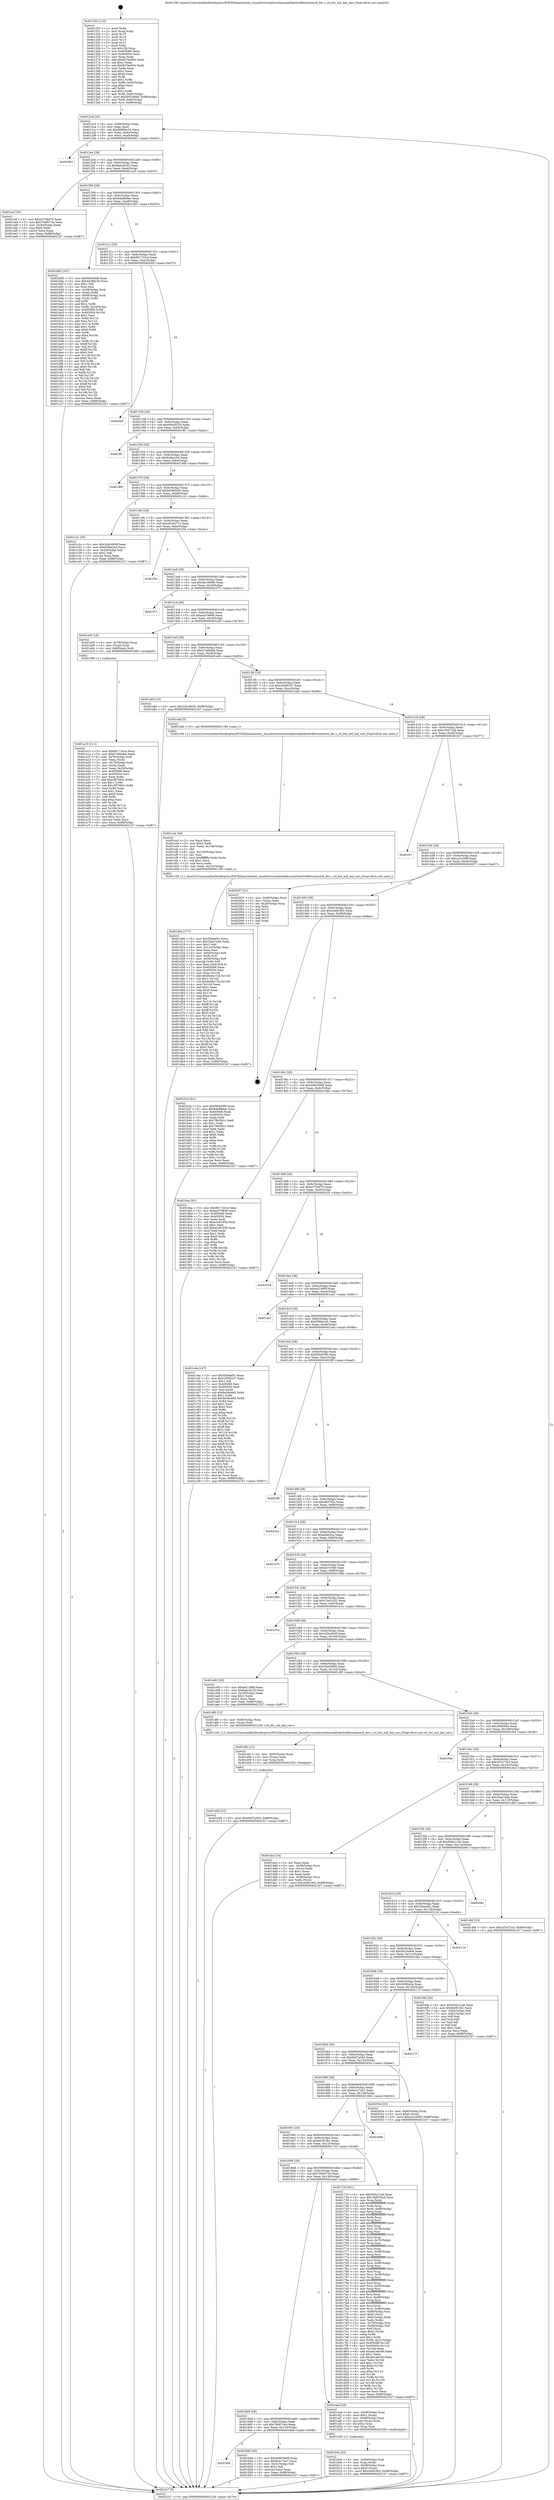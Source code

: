 digraph "0x401250" {
  label = "0x401250 (/mnt/c/Users/mathe/Desktop/tcc/POCII/binaries/extr_linuxdriversnetwirelessrealtekrtlwifibtcoexistrtl_btc.c_rtl_btc_init_hal_vars_Final-ollvm.out::main(0))"
  labelloc = "t"
  node[shape=record]

  Entry [label="",width=0.3,height=0.3,shape=circle,fillcolor=black,style=filled]
  "0x4012c4" [label="{
     0x4012c4 [32]\l
     | [instrs]\l
     &nbsp;&nbsp;0x4012c4 \<+6\>: mov -0x88(%rbp),%eax\l
     &nbsp;&nbsp;0x4012ca \<+2\>: mov %eax,%ecx\l
     &nbsp;&nbsp;0x4012cc \<+6\>: sub $0x86896e16,%ecx\l
     &nbsp;&nbsp;0x4012d2 \<+6\>: mov %eax,-0x9c(%rbp)\l
     &nbsp;&nbsp;0x4012d8 \<+6\>: mov %ecx,-0xa0(%rbp)\l
     &nbsp;&nbsp;0x4012de \<+6\>: je 00000000004020b1 \<main+0xe61\>\l
  }"]
  "0x4020b1" [label="{
     0x4020b1\l
  }", style=dashed]
  "0x4012e4" [label="{
     0x4012e4 [28]\l
     | [instrs]\l
     &nbsp;&nbsp;0x4012e4 \<+5\>: jmp 00000000004012e9 \<main+0x99\>\l
     &nbsp;&nbsp;0x4012e9 \<+6\>: mov -0x9c(%rbp),%eax\l
     &nbsp;&nbsp;0x4012ef \<+5\>: sub $0x8aec4c33,%eax\l
     &nbsp;&nbsp;0x4012f4 \<+6\>: mov %eax,-0xa4(%rbp)\l
     &nbsp;&nbsp;0x4012fa \<+6\>: je 0000000000401acf \<main+0x87f\>\l
  }"]
  Exit [label="",width=0.3,height=0.3,shape=circle,fillcolor=black,style=filled,peripheries=2]
  "0x401acf" [label="{
     0x401acf [30]\l
     | [instrs]\l
     &nbsp;&nbsp;0x401acf \<+5\>: mov $0xe375dd70,%eax\l
     &nbsp;&nbsp;0x401ad4 \<+5\>: mov $0x70e9573a,%ecx\l
     &nbsp;&nbsp;0x401ad9 \<+3\>: mov -0x30(%rbp),%edx\l
     &nbsp;&nbsp;0x401adc \<+3\>: cmp $0x0,%edx\l
     &nbsp;&nbsp;0x401adf \<+3\>: cmove %ecx,%eax\l
     &nbsp;&nbsp;0x401ae2 \<+6\>: mov %eax,-0x88(%rbp)\l
     &nbsp;&nbsp;0x401ae8 \<+5\>: jmp 00000000004021b7 \<main+0xf67\>\l
  }"]
  "0x401300" [label="{
     0x401300 [28]\l
     | [instrs]\l
     &nbsp;&nbsp;0x401300 \<+5\>: jmp 0000000000401305 \<main+0xb5\>\l
     &nbsp;&nbsp;0x401305 \<+6\>: mov -0x9c(%rbp),%eax\l
     &nbsp;&nbsp;0x40130b \<+5\>: sub $0x8da88dae,%eax\l
     &nbsp;&nbsp;0x401310 \<+6\>: mov %eax,-0xa8(%rbp)\l
     &nbsp;&nbsp;0x401316 \<+6\>: je 0000000000401b85 \<main+0x935\>\l
  }"]
  "0x401e0b" [label="{
     0x401e0b [15]\l
     | [instrs]\l
     &nbsp;&nbsp;0x401e0b \<+10\>: movl $0x69d7a383,-0x88(%rbp)\l
     &nbsp;&nbsp;0x401e15 \<+5\>: jmp 00000000004021b7 \<main+0xf67\>\l
  }"]
  "0x401b85" [label="{
     0x401b85 [167]\l
     | [instrs]\l
     &nbsp;&nbsp;0x401b85 \<+5\>: mov $0xf5b445f8,%eax\l
     &nbsp;&nbsp;0x401b8a \<+5\>: mov $0x9d388230,%ecx\l
     &nbsp;&nbsp;0x401b8f \<+2\>: mov $0x1,%dl\l
     &nbsp;&nbsp;0x401b91 \<+2\>: xor %esi,%esi\l
     &nbsp;&nbsp;0x401b93 \<+4\>: mov -0x58(%rbp),%rdi\l
     &nbsp;&nbsp;0x401b97 \<+3\>: mov (%rdi),%r8d\l
     &nbsp;&nbsp;0x401b9a \<+4\>: mov -0x68(%rbp),%rdi\l
     &nbsp;&nbsp;0x401b9e \<+3\>: cmp (%rdi),%r8d\l
     &nbsp;&nbsp;0x401ba1 \<+4\>: setl %r9b\l
     &nbsp;&nbsp;0x401ba5 \<+4\>: and $0x1,%r9b\l
     &nbsp;&nbsp;0x401ba9 \<+4\>: mov %r9b,-0x29(%rbp)\l
     &nbsp;&nbsp;0x401bad \<+8\>: mov 0x405068,%r8d\l
     &nbsp;&nbsp;0x401bb5 \<+8\>: mov 0x405054,%r10d\l
     &nbsp;&nbsp;0x401bbd \<+3\>: sub $0x1,%esi\l
     &nbsp;&nbsp;0x401bc0 \<+3\>: mov %r8d,%r11d\l
     &nbsp;&nbsp;0x401bc3 \<+3\>: add %esi,%r11d\l
     &nbsp;&nbsp;0x401bc6 \<+4\>: imul %r11d,%r8d\l
     &nbsp;&nbsp;0x401bca \<+4\>: and $0x1,%r8d\l
     &nbsp;&nbsp;0x401bce \<+4\>: cmp $0x0,%r8d\l
     &nbsp;&nbsp;0x401bd2 \<+4\>: sete %r9b\l
     &nbsp;&nbsp;0x401bd6 \<+4\>: cmp $0xa,%r10d\l
     &nbsp;&nbsp;0x401bda \<+3\>: setl %bl\l
     &nbsp;&nbsp;0x401bdd \<+3\>: mov %r9b,%r14b\l
     &nbsp;&nbsp;0x401be0 \<+4\>: xor $0xff,%r14b\l
     &nbsp;&nbsp;0x401be4 \<+3\>: mov %bl,%r15b\l
     &nbsp;&nbsp;0x401be7 \<+4\>: xor $0xff,%r15b\l
     &nbsp;&nbsp;0x401beb \<+3\>: xor $0x0,%dl\l
     &nbsp;&nbsp;0x401bee \<+3\>: mov %r14b,%r12b\l
     &nbsp;&nbsp;0x401bf1 \<+4\>: and $0x0,%r12b\l
     &nbsp;&nbsp;0x401bf5 \<+3\>: and %dl,%r9b\l
     &nbsp;&nbsp;0x401bf8 \<+3\>: mov %r15b,%r13b\l
     &nbsp;&nbsp;0x401bfb \<+4\>: and $0x0,%r13b\l
     &nbsp;&nbsp;0x401bff \<+2\>: and %dl,%bl\l
     &nbsp;&nbsp;0x401c01 \<+3\>: or %r9b,%r12b\l
     &nbsp;&nbsp;0x401c04 \<+3\>: or %bl,%r13b\l
     &nbsp;&nbsp;0x401c07 \<+3\>: xor %r13b,%r12b\l
     &nbsp;&nbsp;0x401c0a \<+3\>: or %r15b,%r14b\l
     &nbsp;&nbsp;0x401c0d \<+4\>: xor $0xff,%r14b\l
     &nbsp;&nbsp;0x401c11 \<+3\>: or $0x0,%dl\l
     &nbsp;&nbsp;0x401c14 \<+3\>: and %dl,%r14b\l
     &nbsp;&nbsp;0x401c17 \<+3\>: or %r14b,%r12b\l
     &nbsp;&nbsp;0x401c1a \<+4\>: test $0x1,%r12b\l
     &nbsp;&nbsp;0x401c1e \<+3\>: cmovne %ecx,%eax\l
     &nbsp;&nbsp;0x401c21 \<+6\>: mov %eax,-0x88(%rbp)\l
     &nbsp;&nbsp;0x401c27 \<+5\>: jmp 00000000004021b7 \<main+0xf67\>\l
  }"]
  "0x40131c" [label="{
     0x40131c [28]\l
     | [instrs]\l
     &nbsp;&nbsp;0x40131c \<+5\>: jmp 0000000000401321 \<main+0xd1\>\l
     &nbsp;&nbsp;0x401321 \<+6\>: mov -0x9c(%rbp),%eax\l
     &nbsp;&nbsp;0x401327 \<+5\>: sub $0x981732ce,%eax\l
     &nbsp;&nbsp;0x40132c \<+6\>: mov %eax,-0xac(%rbp)\l
     &nbsp;&nbsp;0x401332 \<+6\>: je 00000000004020cf \<main+0xe7f\>\l
  }"]
  "0x401dfc" [label="{
     0x401dfc [15]\l
     | [instrs]\l
     &nbsp;&nbsp;0x401dfc \<+4\>: mov -0x60(%rbp),%rax\l
     &nbsp;&nbsp;0x401e00 \<+3\>: mov (%rax),%rax\l
     &nbsp;&nbsp;0x401e03 \<+3\>: mov %rax,%rdi\l
     &nbsp;&nbsp;0x401e06 \<+5\>: call 0000000000401030 \<free@plt\>\l
     | [calls]\l
     &nbsp;&nbsp;0x401030 \{1\} (unknown)\l
  }"]
  "0x4020cf" [label="{
     0x4020cf\l
  }", style=dashed]
  "0x401338" [label="{
     0x401338 [28]\l
     | [instrs]\l
     &nbsp;&nbsp;0x401338 \<+5\>: jmp 000000000040133d \<main+0xed\>\l
     &nbsp;&nbsp;0x40133d \<+6\>: mov -0x9c(%rbp),%eax\l
     &nbsp;&nbsp;0x401343 \<+5\>: sub $0x99ad551b,%eax\l
     &nbsp;&nbsp;0x401348 \<+6\>: mov %eax,-0xb0(%rbp)\l
     &nbsp;&nbsp;0x40134e \<+6\>: je 0000000000401ff1 \<main+0xda1\>\l
  }"]
  "0x401d0e" [label="{
     0x401d0e [177]\l
     | [instrs]\l
     &nbsp;&nbsp;0x401d0e \<+5\>: mov $0x55beef3c,%ecx\l
     &nbsp;&nbsp;0x401d13 \<+5\>: mov $0x32ee7ad4,%edx\l
     &nbsp;&nbsp;0x401d18 \<+3\>: mov $0x1,%dil\l
     &nbsp;&nbsp;0x401d1b \<+6\>: mov -0x13c(%rbp),%esi\l
     &nbsp;&nbsp;0x401d21 \<+3\>: imul %eax,%esi\l
     &nbsp;&nbsp;0x401d24 \<+4\>: mov -0x60(%rbp),%r8\l
     &nbsp;&nbsp;0x401d28 \<+3\>: mov (%r8),%r8\l
     &nbsp;&nbsp;0x401d2b \<+4\>: mov -0x58(%rbp),%r9\l
     &nbsp;&nbsp;0x401d2f \<+3\>: movslq (%r9),%r9\l
     &nbsp;&nbsp;0x401d32 \<+4\>: mov %esi,(%r8,%r9,4)\l
     &nbsp;&nbsp;0x401d36 \<+7\>: mov 0x405068,%eax\l
     &nbsp;&nbsp;0x401d3d \<+7\>: mov 0x405054,%esi\l
     &nbsp;&nbsp;0x401d44 \<+3\>: mov %eax,%r10d\l
     &nbsp;&nbsp;0x401d47 \<+7\>: add $0x8e4bc72b,%r10d\l
     &nbsp;&nbsp;0x401d4e \<+4\>: sub $0x1,%r10d\l
     &nbsp;&nbsp;0x401d52 \<+7\>: sub $0x8e4bc72b,%r10d\l
     &nbsp;&nbsp;0x401d59 \<+4\>: imul %r10d,%eax\l
     &nbsp;&nbsp;0x401d5d \<+3\>: and $0x1,%eax\l
     &nbsp;&nbsp;0x401d60 \<+3\>: cmp $0x0,%eax\l
     &nbsp;&nbsp;0x401d63 \<+4\>: sete %r11b\l
     &nbsp;&nbsp;0x401d67 \<+3\>: cmp $0xa,%esi\l
     &nbsp;&nbsp;0x401d6a \<+3\>: setl %bl\l
     &nbsp;&nbsp;0x401d6d \<+3\>: mov %r11b,%r14b\l
     &nbsp;&nbsp;0x401d70 \<+4\>: xor $0xff,%r14b\l
     &nbsp;&nbsp;0x401d74 \<+3\>: mov %bl,%r15b\l
     &nbsp;&nbsp;0x401d77 \<+4\>: xor $0xff,%r15b\l
     &nbsp;&nbsp;0x401d7b \<+4\>: xor $0x0,%dil\l
     &nbsp;&nbsp;0x401d7f \<+3\>: mov %r14b,%r12b\l
     &nbsp;&nbsp;0x401d82 \<+4\>: and $0x0,%r12b\l
     &nbsp;&nbsp;0x401d86 \<+3\>: and %dil,%r11b\l
     &nbsp;&nbsp;0x401d89 \<+3\>: mov %r15b,%r13b\l
     &nbsp;&nbsp;0x401d8c \<+4\>: and $0x0,%r13b\l
     &nbsp;&nbsp;0x401d90 \<+3\>: and %dil,%bl\l
     &nbsp;&nbsp;0x401d93 \<+3\>: or %r11b,%r12b\l
     &nbsp;&nbsp;0x401d96 \<+3\>: or %bl,%r13b\l
     &nbsp;&nbsp;0x401d99 \<+3\>: xor %r13b,%r12b\l
     &nbsp;&nbsp;0x401d9c \<+3\>: or %r15b,%r14b\l
     &nbsp;&nbsp;0x401d9f \<+4\>: xor $0xff,%r14b\l
     &nbsp;&nbsp;0x401da3 \<+4\>: or $0x0,%dil\l
     &nbsp;&nbsp;0x401da7 \<+3\>: and %dil,%r14b\l
     &nbsp;&nbsp;0x401daa \<+3\>: or %r14b,%r12b\l
     &nbsp;&nbsp;0x401dad \<+4\>: test $0x1,%r12b\l
     &nbsp;&nbsp;0x401db1 \<+3\>: cmovne %edx,%ecx\l
     &nbsp;&nbsp;0x401db4 \<+6\>: mov %ecx,-0x88(%rbp)\l
     &nbsp;&nbsp;0x401dba \<+5\>: jmp 00000000004021b7 \<main+0xf67\>\l
  }"]
  "0x401ff1" [label="{
     0x401ff1\l
  }", style=dashed]
  "0x401354" [label="{
     0x401354 [28]\l
     | [instrs]\l
     &nbsp;&nbsp;0x401354 \<+5\>: jmp 0000000000401359 \<main+0x109\>\l
     &nbsp;&nbsp;0x401359 \<+6\>: mov -0x9c(%rbp),%eax\l
     &nbsp;&nbsp;0x40135f \<+5\>: sub $0x9cdec104,%eax\l
     &nbsp;&nbsp;0x401364 \<+6\>: mov %eax,-0xb4(%rbp)\l
     &nbsp;&nbsp;0x40136a \<+6\>: je 00000000004018f9 \<main+0x6a9\>\l
  }"]
  "0x401ce2" [label="{
     0x401ce2 [44]\l
     | [instrs]\l
     &nbsp;&nbsp;0x401ce2 \<+2\>: xor %ecx,%ecx\l
     &nbsp;&nbsp;0x401ce4 \<+5\>: mov $0x2,%edx\l
     &nbsp;&nbsp;0x401ce9 \<+6\>: mov %edx,-0x138(%rbp)\l
     &nbsp;&nbsp;0x401cef \<+1\>: cltd\l
     &nbsp;&nbsp;0x401cf0 \<+6\>: mov -0x138(%rbp),%esi\l
     &nbsp;&nbsp;0x401cf6 \<+2\>: idiv %esi\l
     &nbsp;&nbsp;0x401cf8 \<+6\>: imul $0xfffffffe,%edx,%edx\l
     &nbsp;&nbsp;0x401cfe \<+3\>: sub $0x1,%ecx\l
     &nbsp;&nbsp;0x401d01 \<+2\>: sub %ecx,%edx\l
     &nbsp;&nbsp;0x401d03 \<+6\>: mov %edx,-0x13c(%rbp)\l
     &nbsp;&nbsp;0x401d09 \<+5\>: call 0000000000401160 \<next_i\>\l
     | [calls]\l
     &nbsp;&nbsp;0x401160 \{1\} (/mnt/c/Users/mathe/Desktop/tcc/POCII/binaries/extr_linuxdriversnetwirelessrealtekrtlwifibtcoexistrtl_btc.c_rtl_btc_init_hal_vars_Final-ollvm.out::next_i)\l
  }"]
  "0x4018f9" [label="{
     0x4018f9\l
  }", style=dashed]
  "0x401370" [label="{
     0x401370 [28]\l
     | [instrs]\l
     &nbsp;&nbsp;0x401370 \<+5\>: jmp 0000000000401375 \<main+0x125\>\l
     &nbsp;&nbsp;0x401375 \<+6\>: mov -0x9c(%rbp),%eax\l
     &nbsp;&nbsp;0x40137b \<+5\>: sub $0x9d388230,%eax\l
     &nbsp;&nbsp;0x401380 \<+6\>: mov %eax,-0xb8(%rbp)\l
     &nbsp;&nbsp;0x401386 \<+6\>: je 0000000000401c2c \<main+0x9dc\>\l
  }"]
  "0x401b0a" [label="{
     0x401b0a [32]\l
     | [instrs]\l
     &nbsp;&nbsp;0x401b0a \<+4\>: mov -0x60(%rbp),%rdi\l
     &nbsp;&nbsp;0x401b0e \<+3\>: mov %rax,(%rdi)\l
     &nbsp;&nbsp;0x401b11 \<+4\>: mov -0x58(%rbp),%rax\l
     &nbsp;&nbsp;0x401b15 \<+6\>: movl $0x0,(%rax)\l
     &nbsp;&nbsp;0x401b1b \<+10\>: movl $0xcb48c363,-0x88(%rbp)\l
     &nbsp;&nbsp;0x401b25 \<+5\>: jmp 00000000004021b7 \<main+0xf67\>\l
  }"]
  "0x401c2c" [label="{
     0x401c2c [30]\l
     | [instrs]\l
     &nbsp;&nbsp;0x401c2c \<+5\>: mov $0x26a04909,%eax\l
     &nbsp;&nbsp;0x401c31 \<+5\>: mov $0xf398a2a5,%ecx\l
     &nbsp;&nbsp;0x401c36 \<+3\>: mov -0x29(%rbp),%dl\l
     &nbsp;&nbsp;0x401c39 \<+3\>: test $0x1,%dl\l
     &nbsp;&nbsp;0x401c3c \<+3\>: cmovne %ecx,%eax\l
     &nbsp;&nbsp;0x401c3f \<+6\>: mov %eax,-0x88(%rbp)\l
     &nbsp;&nbsp;0x401c45 \<+5\>: jmp 00000000004021b7 \<main+0xf67\>\l
  }"]
  "0x40138c" [label="{
     0x40138c [28]\l
     | [instrs]\l
     &nbsp;&nbsp;0x40138c \<+5\>: jmp 0000000000401391 \<main+0x141\>\l
     &nbsp;&nbsp;0x401391 \<+6\>: mov -0x9c(%rbp),%eax\l
     &nbsp;&nbsp;0x401397 \<+5\>: sub $0xa6344713,%eax\l
     &nbsp;&nbsp;0x40139c \<+6\>: mov %eax,-0xbc(%rbp)\l
     &nbsp;&nbsp;0x4013a2 \<+6\>: je 0000000000401f3e \<main+0xcee\>\l
  }"]
  "0x401a15" [label="{
     0x401a15 [111]\l
     | [instrs]\l
     &nbsp;&nbsp;0x401a15 \<+5\>: mov $0x981732ce,%ecx\l
     &nbsp;&nbsp;0x401a1a \<+5\>: mov $0xb7a8bab6,%edx\l
     &nbsp;&nbsp;0x401a1f \<+4\>: mov -0x70(%rbp),%rdi\l
     &nbsp;&nbsp;0x401a23 \<+2\>: mov %eax,(%rdi)\l
     &nbsp;&nbsp;0x401a25 \<+4\>: mov -0x70(%rbp),%rdi\l
     &nbsp;&nbsp;0x401a29 \<+2\>: mov (%rdi),%eax\l
     &nbsp;&nbsp;0x401a2b \<+3\>: mov %eax,-0x30(%rbp)\l
     &nbsp;&nbsp;0x401a2e \<+7\>: mov 0x405068,%eax\l
     &nbsp;&nbsp;0x401a35 \<+7\>: mov 0x405054,%esi\l
     &nbsp;&nbsp;0x401a3c \<+3\>: mov %eax,%r8d\l
     &nbsp;&nbsp;0x401a3f \<+7\>: add $0xc8f7083c,%r8d\l
     &nbsp;&nbsp;0x401a46 \<+4\>: sub $0x1,%r8d\l
     &nbsp;&nbsp;0x401a4a \<+7\>: sub $0xc8f7083c,%r8d\l
     &nbsp;&nbsp;0x401a51 \<+4\>: imul %r8d,%eax\l
     &nbsp;&nbsp;0x401a55 \<+3\>: and $0x1,%eax\l
     &nbsp;&nbsp;0x401a58 \<+3\>: cmp $0x0,%eax\l
     &nbsp;&nbsp;0x401a5b \<+4\>: sete %r9b\l
     &nbsp;&nbsp;0x401a5f \<+3\>: cmp $0xa,%esi\l
     &nbsp;&nbsp;0x401a62 \<+4\>: setl %r10b\l
     &nbsp;&nbsp;0x401a66 \<+3\>: mov %r9b,%r11b\l
     &nbsp;&nbsp;0x401a69 \<+3\>: and %r10b,%r11b\l
     &nbsp;&nbsp;0x401a6c \<+3\>: xor %r10b,%r9b\l
     &nbsp;&nbsp;0x401a6f \<+3\>: or %r9b,%r11b\l
     &nbsp;&nbsp;0x401a72 \<+4\>: test $0x1,%r11b\l
     &nbsp;&nbsp;0x401a76 \<+3\>: cmovne %edx,%ecx\l
     &nbsp;&nbsp;0x401a79 \<+6\>: mov %ecx,-0x88(%rbp)\l
     &nbsp;&nbsp;0x401a7f \<+5\>: jmp 00000000004021b7 \<main+0xf67\>\l
  }"]
  "0x401f3e" [label="{
     0x401f3e\l
  }", style=dashed]
  "0x4013a8" [label="{
     0x4013a8 [28]\l
     | [instrs]\l
     &nbsp;&nbsp;0x4013a8 \<+5\>: jmp 00000000004013ad \<main+0x15d\>\l
     &nbsp;&nbsp;0x4013ad \<+6\>: mov -0x9c(%rbp),%eax\l
     &nbsp;&nbsp;0x4013b3 \<+5\>: sub $0xabc36e99,%eax\l
     &nbsp;&nbsp;0x4013b8 \<+6\>: mov %eax,-0xc0(%rbp)\l
     &nbsp;&nbsp;0x4013be \<+6\>: je 0000000000401f71 \<main+0xd21\>\l
  }"]
  "0x4016f0" [label="{
     0x4016f0\l
  }", style=dashed]
  "0x401f71" [label="{
     0x401f71\l
  }", style=dashed]
  "0x4013c4" [label="{
     0x4013c4 [28]\l
     | [instrs]\l
     &nbsp;&nbsp;0x4013c4 \<+5\>: jmp 00000000004013c9 \<main+0x179\>\l
     &nbsp;&nbsp;0x4013c9 \<+6\>: mov -0x9c(%rbp),%eax\l
     &nbsp;&nbsp;0x4013cf \<+5\>: sub $0xacb79649,%eax\l
     &nbsp;&nbsp;0x4013d4 \<+6\>: mov %eax,-0xc4(%rbp)\l
     &nbsp;&nbsp;0x4013da \<+6\>: je 0000000000401a05 \<main+0x7b5\>\l
  }"]
  "0x401848" [label="{
     0x401848 [30]\l
     | [instrs]\l
     &nbsp;&nbsp;0x401848 \<+5\>: mov $0xde8038d8,%eax\l
     &nbsp;&nbsp;0x40184d \<+5\>: mov $0x6ce17ea7,%ecx\l
     &nbsp;&nbsp;0x401852 \<+3\>: mov -0x31(%rbp),%dl\l
     &nbsp;&nbsp;0x401855 \<+3\>: test $0x1,%dl\l
     &nbsp;&nbsp;0x401858 \<+3\>: cmovne %ecx,%eax\l
     &nbsp;&nbsp;0x40185b \<+6\>: mov %eax,-0x88(%rbp)\l
     &nbsp;&nbsp;0x401861 \<+5\>: jmp 00000000004021b7 \<main+0xf67\>\l
  }"]
  "0x401a05" [label="{
     0x401a05 [16]\l
     | [instrs]\l
     &nbsp;&nbsp;0x401a05 \<+4\>: mov -0x78(%rbp),%rax\l
     &nbsp;&nbsp;0x401a09 \<+3\>: mov (%rax),%rax\l
     &nbsp;&nbsp;0x401a0c \<+4\>: mov 0x8(%rax),%rdi\l
     &nbsp;&nbsp;0x401a10 \<+5\>: call 0000000000401060 \<atoi@plt\>\l
     | [calls]\l
     &nbsp;&nbsp;0x401060 \{1\} (unknown)\l
  }"]
  "0x4013e0" [label="{
     0x4013e0 [28]\l
     | [instrs]\l
     &nbsp;&nbsp;0x4013e0 \<+5\>: jmp 00000000004013e5 \<main+0x195\>\l
     &nbsp;&nbsp;0x4013e5 \<+6\>: mov -0x9c(%rbp),%eax\l
     &nbsp;&nbsp;0x4013eb \<+5\>: sub $0xb7a8bab6,%eax\l
     &nbsp;&nbsp;0x4013f0 \<+6\>: mov %eax,-0xc8(%rbp)\l
     &nbsp;&nbsp;0x4013f6 \<+6\>: je 0000000000401a84 \<main+0x834\>\l
  }"]
  "0x4016d4" [label="{
     0x4016d4 [28]\l
     | [instrs]\l
     &nbsp;&nbsp;0x4016d4 \<+5\>: jmp 00000000004016d9 \<main+0x489\>\l
     &nbsp;&nbsp;0x4016d9 \<+6\>: mov -0x9c(%rbp),%eax\l
     &nbsp;&nbsp;0x4016df \<+5\>: sub $0x78d870a4,%eax\l
     &nbsp;&nbsp;0x4016e4 \<+6\>: mov %eax,-0x134(%rbp)\l
     &nbsp;&nbsp;0x4016ea \<+6\>: je 0000000000401848 \<main+0x5f8\>\l
  }"]
  "0x401a84" [label="{
     0x401a84 [15]\l
     | [instrs]\l
     &nbsp;&nbsp;0x401a84 \<+10\>: movl $0x22bc4630,-0x88(%rbp)\l
     &nbsp;&nbsp;0x401a8e \<+5\>: jmp 00000000004021b7 \<main+0xf67\>\l
  }"]
  "0x4013fc" [label="{
     0x4013fc [28]\l
     | [instrs]\l
     &nbsp;&nbsp;0x4013fc \<+5\>: jmp 0000000000401401 \<main+0x1b1\>\l
     &nbsp;&nbsp;0x401401 \<+6\>: mov -0x9c(%rbp),%eax\l
     &nbsp;&nbsp;0x401407 \<+5\>: sub $0xc2008107,%eax\l
     &nbsp;&nbsp;0x40140c \<+6\>: mov %eax,-0xcc(%rbp)\l
     &nbsp;&nbsp;0x401412 \<+6\>: je 0000000000401cdd \<main+0xa8d\>\l
  }"]
  "0x401aed" [label="{
     0x401aed [29]\l
     | [instrs]\l
     &nbsp;&nbsp;0x401aed \<+4\>: mov -0x68(%rbp),%rax\l
     &nbsp;&nbsp;0x401af1 \<+6\>: movl $0x1,(%rax)\l
     &nbsp;&nbsp;0x401af7 \<+4\>: mov -0x68(%rbp),%rax\l
     &nbsp;&nbsp;0x401afb \<+3\>: movslq (%rax),%rax\l
     &nbsp;&nbsp;0x401afe \<+4\>: shl $0x2,%rax\l
     &nbsp;&nbsp;0x401b02 \<+3\>: mov %rax,%rdi\l
     &nbsp;&nbsp;0x401b05 \<+5\>: call 0000000000401050 \<malloc@plt\>\l
     | [calls]\l
     &nbsp;&nbsp;0x401050 \{1\} (unknown)\l
  }"]
  "0x401cdd" [label="{
     0x401cdd [5]\l
     | [instrs]\l
     &nbsp;&nbsp;0x401cdd \<+5\>: call 0000000000401160 \<next_i\>\l
     | [calls]\l
     &nbsp;&nbsp;0x401160 \{1\} (/mnt/c/Users/mathe/Desktop/tcc/POCII/binaries/extr_linuxdriversnetwirelessrealtekrtlwifibtcoexistrtl_btc.c_rtl_btc_init_hal_vars_Final-ollvm.out::next_i)\l
  }"]
  "0x401418" [label="{
     0x401418 [28]\l
     | [instrs]\l
     &nbsp;&nbsp;0x401418 \<+5\>: jmp 000000000040141d \<main+0x1cd\>\l
     &nbsp;&nbsp;0x40141d \<+6\>: mov -0x9c(%rbp),%eax\l
     &nbsp;&nbsp;0x401423 \<+5\>: sub $0xc356714d,%eax\l
     &nbsp;&nbsp;0x401428 \<+6\>: mov %eax,-0xd0(%rbp)\l
     &nbsp;&nbsp;0x40142e \<+6\>: je 0000000000401fc7 \<main+0xd77\>\l
  }"]
  "0x4016b8" [label="{
     0x4016b8 [28]\l
     | [instrs]\l
     &nbsp;&nbsp;0x4016b8 \<+5\>: jmp 00000000004016bd \<main+0x46d\>\l
     &nbsp;&nbsp;0x4016bd \<+6\>: mov -0x9c(%rbp),%eax\l
     &nbsp;&nbsp;0x4016c3 \<+5\>: sub $0x70e9573a,%eax\l
     &nbsp;&nbsp;0x4016c8 \<+6\>: mov %eax,-0x130(%rbp)\l
     &nbsp;&nbsp;0x4016ce \<+6\>: je 0000000000401aed \<main+0x89d\>\l
  }"]
  "0x401fc7" [label="{
     0x401fc7\l
  }", style=dashed]
  "0x401434" [label="{
     0x401434 [28]\l
     | [instrs]\l
     &nbsp;&nbsp;0x401434 \<+5\>: jmp 0000000000401439 \<main+0x1e9\>\l
     &nbsp;&nbsp;0x401439 \<+6\>: mov -0x9c(%rbp),%eax\l
     &nbsp;&nbsp;0x40143f \<+5\>: sub $0xca2c309f,%eax\l
     &nbsp;&nbsp;0x401444 \<+6\>: mov %eax,-0xd4(%rbp)\l
     &nbsp;&nbsp;0x40144a \<+6\>: je 0000000000402057 \<main+0xe07\>\l
  }"]
  "0x40172f" [label="{
     0x40172f [281]\l
     | [instrs]\l
     &nbsp;&nbsp;0x40172f \<+5\>: mov $0x550c11ab,%eax\l
     &nbsp;&nbsp;0x401734 \<+5\>: mov $0x78d870a4,%ecx\l
     &nbsp;&nbsp;0x401739 \<+3\>: mov %rsp,%rdx\l
     &nbsp;&nbsp;0x40173c \<+4\>: add $0xfffffffffffffff0,%rdx\l
     &nbsp;&nbsp;0x401740 \<+3\>: mov %rdx,%rsp\l
     &nbsp;&nbsp;0x401743 \<+4\>: mov %rdx,-0x80(%rbp)\l
     &nbsp;&nbsp;0x401747 \<+3\>: mov %rsp,%rdx\l
     &nbsp;&nbsp;0x40174a \<+4\>: add $0xfffffffffffffff0,%rdx\l
     &nbsp;&nbsp;0x40174e \<+3\>: mov %rdx,%rsp\l
     &nbsp;&nbsp;0x401751 \<+3\>: mov %rsp,%rsi\l
     &nbsp;&nbsp;0x401754 \<+4\>: add $0xfffffffffffffff0,%rsi\l
     &nbsp;&nbsp;0x401758 \<+3\>: mov %rsi,%rsp\l
     &nbsp;&nbsp;0x40175b \<+4\>: mov %rsi,-0x78(%rbp)\l
     &nbsp;&nbsp;0x40175f \<+3\>: mov %rsp,%rsi\l
     &nbsp;&nbsp;0x401762 \<+4\>: add $0xfffffffffffffff0,%rsi\l
     &nbsp;&nbsp;0x401766 \<+3\>: mov %rsi,%rsp\l
     &nbsp;&nbsp;0x401769 \<+4\>: mov %rsi,-0x70(%rbp)\l
     &nbsp;&nbsp;0x40176d \<+3\>: mov %rsp,%rsi\l
     &nbsp;&nbsp;0x401770 \<+4\>: add $0xfffffffffffffff0,%rsi\l
     &nbsp;&nbsp;0x401774 \<+3\>: mov %rsi,%rsp\l
     &nbsp;&nbsp;0x401777 \<+4\>: mov %rsi,-0x68(%rbp)\l
     &nbsp;&nbsp;0x40177b \<+3\>: mov %rsp,%rsi\l
     &nbsp;&nbsp;0x40177e \<+4\>: add $0xfffffffffffffff0,%rsi\l
     &nbsp;&nbsp;0x401782 \<+3\>: mov %rsi,%rsp\l
     &nbsp;&nbsp;0x401785 \<+4\>: mov %rsi,-0x60(%rbp)\l
     &nbsp;&nbsp;0x401789 \<+3\>: mov %rsp,%rsi\l
     &nbsp;&nbsp;0x40178c \<+4\>: add $0xfffffffffffffff0,%rsi\l
     &nbsp;&nbsp;0x401790 \<+3\>: mov %rsi,%rsp\l
     &nbsp;&nbsp;0x401793 \<+4\>: mov %rsi,-0x58(%rbp)\l
     &nbsp;&nbsp;0x401797 \<+3\>: mov %rsp,%rsi\l
     &nbsp;&nbsp;0x40179a \<+4\>: add $0xfffffffffffffff0,%rsi\l
     &nbsp;&nbsp;0x40179e \<+3\>: mov %rsi,%rsp\l
     &nbsp;&nbsp;0x4017a1 \<+4\>: mov %rsi,-0x50(%rbp)\l
     &nbsp;&nbsp;0x4017a5 \<+3\>: mov %rsp,%rsi\l
     &nbsp;&nbsp;0x4017a8 \<+4\>: add $0xfffffffffffffff0,%rsi\l
     &nbsp;&nbsp;0x4017ac \<+3\>: mov %rsi,%rsp\l
     &nbsp;&nbsp;0x4017af \<+4\>: mov %rsi,-0x48(%rbp)\l
     &nbsp;&nbsp;0x4017b3 \<+3\>: mov %rsp,%rsi\l
     &nbsp;&nbsp;0x4017b6 \<+4\>: add $0xfffffffffffffff0,%rsi\l
     &nbsp;&nbsp;0x4017ba \<+3\>: mov %rsi,%rsp\l
     &nbsp;&nbsp;0x4017bd \<+4\>: mov %rsi,-0x40(%rbp)\l
     &nbsp;&nbsp;0x4017c1 \<+4\>: mov -0x80(%rbp),%rsi\l
     &nbsp;&nbsp;0x4017c5 \<+6\>: movl $0x0,(%rsi)\l
     &nbsp;&nbsp;0x4017cb \<+6\>: mov -0x8c(%rbp),%edi\l
     &nbsp;&nbsp;0x4017d1 \<+2\>: mov %edi,(%rdx)\l
     &nbsp;&nbsp;0x4017d3 \<+4\>: mov -0x78(%rbp),%rsi\l
     &nbsp;&nbsp;0x4017d7 \<+7\>: mov -0x98(%rbp),%r8\l
     &nbsp;&nbsp;0x4017de \<+3\>: mov %r8,(%rsi)\l
     &nbsp;&nbsp;0x4017e1 \<+3\>: cmpl $0x2,(%rdx)\l
     &nbsp;&nbsp;0x4017e4 \<+4\>: setne %r9b\l
     &nbsp;&nbsp;0x4017e8 \<+4\>: and $0x1,%r9b\l
     &nbsp;&nbsp;0x4017ec \<+4\>: mov %r9b,-0x31(%rbp)\l
     &nbsp;&nbsp;0x4017f0 \<+8\>: mov 0x405068,%r10d\l
     &nbsp;&nbsp;0x4017f8 \<+8\>: mov 0x405054,%r11d\l
     &nbsp;&nbsp;0x401800 \<+3\>: mov %r10d,%ebx\l
     &nbsp;&nbsp;0x401803 \<+6\>: add $0xe61ebc99,%ebx\l
     &nbsp;&nbsp;0x401809 \<+3\>: sub $0x1,%ebx\l
     &nbsp;&nbsp;0x40180c \<+6\>: sub $0xe61ebc99,%ebx\l
     &nbsp;&nbsp;0x401812 \<+4\>: imul %ebx,%r10d\l
     &nbsp;&nbsp;0x401816 \<+4\>: and $0x1,%r10d\l
     &nbsp;&nbsp;0x40181a \<+4\>: cmp $0x0,%r10d\l
     &nbsp;&nbsp;0x40181e \<+4\>: sete %r9b\l
     &nbsp;&nbsp;0x401822 \<+4\>: cmp $0xa,%r11d\l
     &nbsp;&nbsp;0x401826 \<+4\>: setl %r14b\l
     &nbsp;&nbsp;0x40182a \<+3\>: mov %r9b,%r15b\l
     &nbsp;&nbsp;0x40182d \<+3\>: and %r14b,%r15b\l
     &nbsp;&nbsp;0x401830 \<+3\>: xor %r14b,%r9b\l
     &nbsp;&nbsp;0x401833 \<+3\>: or %r9b,%r15b\l
     &nbsp;&nbsp;0x401836 \<+4\>: test $0x1,%r15b\l
     &nbsp;&nbsp;0x40183a \<+3\>: cmovne %ecx,%eax\l
     &nbsp;&nbsp;0x40183d \<+6\>: mov %eax,-0x88(%rbp)\l
     &nbsp;&nbsp;0x401843 \<+5\>: jmp 00000000004021b7 \<main+0xf67\>\l
  }"]
  "0x402057" [label="{
     0x402057 [21]\l
     | [instrs]\l
     &nbsp;&nbsp;0x402057 \<+4\>: mov -0x80(%rbp),%rax\l
     &nbsp;&nbsp;0x40205b \<+2\>: mov (%rax),%eax\l
     &nbsp;&nbsp;0x40205d \<+4\>: lea -0x28(%rbp),%rsp\l
     &nbsp;&nbsp;0x402061 \<+1\>: pop %rbx\l
     &nbsp;&nbsp;0x402062 \<+2\>: pop %r12\l
     &nbsp;&nbsp;0x402064 \<+2\>: pop %r13\l
     &nbsp;&nbsp;0x402066 \<+2\>: pop %r14\l
     &nbsp;&nbsp;0x402068 \<+2\>: pop %r15\l
     &nbsp;&nbsp;0x40206a \<+1\>: pop %rbp\l
     &nbsp;&nbsp;0x40206b \<+1\>: ret\l
  }"]
  "0x401450" [label="{
     0x401450 [28]\l
     | [instrs]\l
     &nbsp;&nbsp;0x401450 \<+5\>: jmp 0000000000401455 \<main+0x205\>\l
     &nbsp;&nbsp;0x401455 \<+6\>: mov -0x9c(%rbp),%eax\l
     &nbsp;&nbsp;0x40145b \<+5\>: sub $0xcb48c363,%eax\l
     &nbsp;&nbsp;0x401460 \<+6\>: mov %eax,-0xd8(%rbp)\l
     &nbsp;&nbsp;0x401466 \<+6\>: je 0000000000401b2a \<main+0x8da\>\l
  }"]
  "0x40169c" [label="{
     0x40169c [28]\l
     | [instrs]\l
     &nbsp;&nbsp;0x40169c \<+5\>: jmp 00000000004016a1 \<main+0x451\>\l
     &nbsp;&nbsp;0x4016a1 \<+6\>: mov -0x9c(%rbp),%eax\l
     &nbsp;&nbsp;0x4016a7 \<+5\>: sub $0x6e3f13b1,%eax\l
     &nbsp;&nbsp;0x4016ac \<+6\>: mov %eax,-0x12c(%rbp)\l
     &nbsp;&nbsp;0x4016b2 \<+6\>: je 000000000040172f \<main+0x4df\>\l
  }"]
  "0x401b2a" [label="{
     0x401b2a [91]\l
     | [instrs]\l
     &nbsp;&nbsp;0x401b2a \<+5\>: mov $0xf5b445f8,%eax\l
     &nbsp;&nbsp;0x401b2f \<+5\>: mov $0x8da88dae,%ecx\l
     &nbsp;&nbsp;0x401b34 \<+7\>: mov 0x405068,%edx\l
     &nbsp;&nbsp;0x401b3b \<+7\>: mov 0x405054,%esi\l
     &nbsp;&nbsp;0x401b42 \<+2\>: mov %edx,%edi\l
     &nbsp;&nbsp;0x401b44 \<+6\>: sub $0x79b2fa1c,%edi\l
     &nbsp;&nbsp;0x401b4a \<+3\>: sub $0x1,%edi\l
     &nbsp;&nbsp;0x401b4d \<+6\>: add $0x79b2fa1c,%edi\l
     &nbsp;&nbsp;0x401b53 \<+3\>: imul %edi,%edx\l
     &nbsp;&nbsp;0x401b56 \<+3\>: and $0x1,%edx\l
     &nbsp;&nbsp;0x401b59 \<+3\>: cmp $0x0,%edx\l
     &nbsp;&nbsp;0x401b5c \<+4\>: sete %r8b\l
     &nbsp;&nbsp;0x401b60 \<+3\>: cmp $0xa,%esi\l
     &nbsp;&nbsp;0x401b63 \<+4\>: setl %r9b\l
     &nbsp;&nbsp;0x401b67 \<+3\>: mov %r8b,%r10b\l
     &nbsp;&nbsp;0x401b6a \<+3\>: and %r9b,%r10b\l
     &nbsp;&nbsp;0x401b6d \<+3\>: xor %r9b,%r8b\l
     &nbsp;&nbsp;0x401b70 \<+3\>: or %r8b,%r10b\l
     &nbsp;&nbsp;0x401b73 \<+4\>: test $0x1,%r10b\l
     &nbsp;&nbsp;0x401b77 \<+3\>: cmovne %ecx,%eax\l
     &nbsp;&nbsp;0x401b7a \<+6\>: mov %eax,-0x88(%rbp)\l
     &nbsp;&nbsp;0x401b80 \<+5\>: jmp 00000000004021b7 \<main+0xf67\>\l
  }"]
  "0x40146c" [label="{
     0x40146c [28]\l
     | [instrs]\l
     &nbsp;&nbsp;0x40146c \<+5\>: jmp 0000000000401471 \<main+0x221\>\l
     &nbsp;&nbsp;0x401471 \<+6\>: mov -0x9c(%rbp),%eax\l
     &nbsp;&nbsp;0x401477 \<+5\>: sub $0xde8038d8,%eax\l
     &nbsp;&nbsp;0x40147c \<+6\>: mov %eax,-0xdc(%rbp)\l
     &nbsp;&nbsp;0x401482 \<+6\>: je 00000000004019aa \<main+0x75a\>\l
  }"]
  "0x401866" [label="{
     0x401866\l
  }", style=dashed]
  "0x4019aa" [label="{
     0x4019aa [91]\l
     | [instrs]\l
     &nbsp;&nbsp;0x4019aa \<+5\>: mov $0x981732ce,%eax\l
     &nbsp;&nbsp;0x4019af \<+5\>: mov $0xacb79649,%ecx\l
     &nbsp;&nbsp;0x4019b4 \<+7\>: mov 0x405068,%edx\l
     &nbsp;&nbsp;0x4019bb \<+7\>: mov 0x405054,%esi\l
     &nbsp;&nbsp;0x4019c2 \<+2\>: mov %edx,%edi\l
     &nbsp;&nbsp;0x4019c4 \<+6\>: sub $0xe3c81658,%edi\l
     &nbsp;&nbsp;0x4019ca \<+3\>: sub $0x1,%edi\l
     &nbsp;&nbsp;0x4019cd \<+6\>: add $0xe3c81658,%edi\l
     &nbsp;&nbsp;0x4019d3 \<+3\>: imul %edi,%edx\l
     &nbsp;&nbsp;0x4019d6 \<+3\>: and $0x1,%edx\l
     &nbsp;&nbsp;0x4019d9 \<+3\>: cmp $0x0,%edx\l
     &nbsp;&nbsp;0x4019dc \<+4\>: sete %r8b\l
     &nbsp;&nbsp;0x4019e0 \<+3\>: cmp $0xa,%esi\l
     &nbsp;&nbsp;0x4019e3 \<+4\>: setl %r9b\l
     &nbsp;&nbsp;0x4019e7 \<+3\>: mov %r8b,%r10b\l
     &nbsp;&nbsp;0x4019ea \<+3\>: and %r9b,%r10b\l
     &nbsp;&nbsp;0x4019ed \<+3\>: xor %r9b,%r8b\l
     &nbsp;&nbsp;0x4019f0 \<+3\>: or %r8b,%r10b\l
     &nbsp;&nbsp;0x4019f3 \<+4\>: test $0x1,%r10b\l
     &nbsp;&nbsp;0x4019f7 \<+3\>: cmovne %ecx,%eax\l
     &nbsp;&nbsp;0x4019fa \<+6\>: mov %eax,-0x88(%rbp)\l
     &nbsp;&nbsp;0x401a00 \<+5\>: jmp 00000000004021b7 \<main+0xf67\>\l
  }"]
  "0x401488" [label="{
     0x401488 [28]\l
     | [instrs]\l
     &nbsp;&nbsp;0x401488 \<+5\>: jmp 000000000040148d \<main+0x23d\>\l
     &nbsp;&nbsp;0x40148d \<+6\>: mov -0x9c(%rbp),%eax\l
     &nbsp;&nbsp;0x401493 \<+5\>: sub $0xe375dd70,%eax\l
     &nbsp;&nbsp;0x401498 \<+6\>: mov %eax,-0xe0(%rbp)\l
     &nbsp;&nbsp;0x40149e \<+6\>: je 000000000040201b \<main+0xdcb\>\l
  }"]
  "0x401680" [label="{
     0x401680 [28]\l
     | [instrs]\l
     &nbsp;&nbsp;0x401680 \<+5\>: jmp 0000000000401685 \<main+0x435\>\l
     &nbsp;&nbsp;0x401685 \<+6\>: mov -0x9c(%rbp),%eax\l
     &nbsp;&nbsp;0x40168b \<+5\>: sub $0x6ce17ea7,%eax\l
     &nbsp;&nbsp;0x401690 \<+6\>: mov %eax,-0x128(%rbp)\l
     &nbsp;&nbsp;0x401696 \<+6\>: je 0000000000401866 \<main+0x616\>\l
  }"]
  "0x40201b" [label="{
     0x40201b\l
  }", style=dashed]
  "0x4014a4" [label="{
     0x4014a4 [28]\l
     | [instrs]\l
     &nbsp;&nbsp;0x4014a4 \<+5\>: jmp 00000000004014a9 \<main+0x259\>\l
     &nbsp;&nbsp;0x4014a9 \<+6\>: mov -0x9c(%rbp),%eax\l
     &nbsp;&nbsp;0x4014af \<+5\>: sub $0xe4218f0f,%eax\l
     &nbsp;&nbsp;0x4014b4 \<+6\>: mov %eax,-0xe4(%rbp)\l
     &nbsp;&nbsp;0x4014ba \<+6\>: je 0000000000401ab1 \<main+0x861\>\l
  }"]
  "0x40203e" [label="{
     0x40203e [25]\l
     | [instrs]\l
     &nbsp;&nbsp;0x40203e \<+4\>: mov -0x80(%rbp),%rax\l
     &nbsp;&nbsp;0x402042 \<+6\>: movl $0x0,(%rax)\l
     &nbsp;&nbsp;0x402048 \<+10\>: movl $0xca2c309f,-0x88(%rbp)\l
     &nbsp;&nbsp;0x402052 \<+5\>: jmp 00000000004021b7 \<main+0xf67\>\l
  }"]
  "0x401ab1" [label="{
     0x401ab1\l
  }", style=dashed]
  "0x4014c0" [label="{
     0x4014c0 [28]\l
     | [instrs]\l
     &nbsp;&nbsp;0x4014c0 \<+5\>: jmp 00000000004014c5 \<main+0x275\>\l
     &nbsp;&nbsp;0x4014c5 \<+6\>: mov -0x9c(%rbp),%eax\l
     &nbsp;&nbsp;0x4014cb \<+5\>: sub $0xf398a2a5,%eax\l
     &nbsp;&nbsp;0x4014d0 \<+6\>: mov %eax,-0xe8(%rbp)\l
     &nbsp;&nbsp;0x4014d6 \<+6\>: je 0000000000401c4a \<main+0x9fa\>\l
  }"]
  "0x401664" [label="{
     0x401664 [28]\l
     | [instrs]\l
     &nbsp;&nbsp;0x401664 \<+5\>: jmp 0000000000401669 \<main+0x419\>\l
     &nbsp;&nbsp;0x401669 \<+6\>: mov -0x9c(%rbp),%eax\l
     &nbsp;&nbsp;0x40166f \<+5\>: sub $0x69d7a383,%eax\l
     &nbsp;&nbsp;0x401674 \<+6\>: mov %eax,-0x124(%rbp)\l
     &nbsp;&nbsp;0x40167a \<+6\>: je 000000000040203e \<main+0xdee\>\l
  }"]
  "0x401c4a" [label="{
     0x401c4a [147]\l
     | [instrs]\l
     &nbsp;&nbsp;0x401c4a \<+5\>: mov $0x55beef3c,%eax\l
     &nbsp;&nbsp;0x401c4f \<+5\>: mov $0xc2008107,%ecx\l
     &nbsp;&nbsp;0x401c54 \<+2\>: mov $0x1,%dl\l
     &nbsp;&nbsp;0x401c56 \<+7\>: mov 0x405068,%esi\l
     &nbsp;&nbsp;0x401c5d \<+7\>: mov 0x405054,%edi\l
     &nbsp;&nbsp;0x401c64 \<+3\>: mov %esi,%r8d\l
     &nbsp;&nbsp;0x401c67 \<+7\>: sub $0x8e58eb65,%r8d\l
     &nbsp;&nbsp;0x401c6e \<+4\>: sub $0x1,%r8d\l
     &nbsp;&nbsp;0x401c72 \<+7\>: add $0x8e58eb65,%r8d\l
     &nbsp;&nbsp;0x401c79 \<+4\>: imul %r8d,%esi\l
     &nbsp;&nbsp;0x401c7d \<+3\>: and $0x1,%esi\l
     &nbsp;&nbsp;0x401c80 \<+3\>: cmp $0x0,%esi\l
     &nbsp;&nbsp;0x401c83 \<+4\>: sete %r9b\l
     &nbsp;&nbsp;0x401c87 \<+3\>: cmp $0xa,%edi\l
     &nbsp;&nbsp;0x401c8a \<+4\>: setl %r10b\l
     &nbsp;&nbsp;0x401c8e \<+3\>: mov %r9b,%r11b\l
     &nbsp;&nbsp;0x401c91 \<+4\>: xor $0xff,%r11b\l
     &nbsp;&nbsp;0x401c95 \<+3\>: mov %r10b,%bl\l
     &nbsp;&nbsp;0x401c98 \<+3\>: xor $0xff,%bl\l
     &nbsp;&nbsp;0x401c9b \<+3\>: xor $0x1,%dl\l
     &nbsp;&nbsp;0x401c9e \<+3\>: mov %r11b,%r14b\l
     &nbsp;&nbsp;0x401ca1 \<+4\>: and $0xff,%r14b\l
     &nbsp;&nbsp;0x401ca5 \<+3\>: and %dl,%r9b\l
     &nbsp;&nbsp;0x401ca8 \<+3\>: mov %bl,%r15b\l
     &nbsp;&nbsp;0x401cab \<+4\>: and $0xff,%r15b\l
     &nbsp;&nbsp;0x401caf \<+3\>: and %dl,%r10b\l
     &nbsp;&nbsp;0x401cb2 \<+3\>: or %r9b,%r14b\l
     &nbsp;&nbsp;0x401cb5 \<+3\>: or %r10b,%r15b\l
     &nbsp;&nbsp;0x401cb8 \<+3\>: xor %r15b,%r14b\l
     &nbsp;&nbsp;0x401cbb \<+3\>: or %bl,%r11b\l
     &nbsp;&nbsp;0x401cbe \<+4\>: xor $0xff,%r11b\l
     &nbsp;&nbsp;0x401cc2 \<+3\>: or $0x1,%dl\l
     &nbsp;&nbsp;0x401cc5 \<+3\>: and %dl,%r11b\l
     &nbsp;&nbsp;0x401cc8 \<+3\>: or %r11b,%r14b\l
     &nbsp;&nbsp;0x401ccb \<+4\>: test $0x1,%r14b\l
     &nbsp;&nbsp;0x401ccf \<+3\>: cmovne %ecx,%eax\l
     &nbsp;&nbsp;0x401cd2 \<+6\>: mov %eax,-0x88(%rbp)\l
     &nbsp;&nbsp;0x401cd8 \<+5\>: jmp 00000000004021b7 \<main+0xf67\>\l
  }"]
  "0x4014dc" [label="{
     0x4014dc [28]\l
     | [instrs]\l
     &nbsp;&nbsp;0x4014dc \<+5\>: jmp 00000000004014e1 \<main+0x291\>\l
     &nbsp;&nbsp;0x4014e1 \<+6\>: mov -0x9c(%rbp),%eax\l
     &nbsp;&nbsp;0x4014e7 \<+5\>: sub $0xf5b445f8,%eax\l
     &nbsp;&nbsp;0x4014ec \<+6\>: mov %eax,-0xec(%rbp)\l
     &nbsp;&nbsp;0x4014f2 \<+6\>: je 00000000004020ff \<main+0xeaf\>\l
  }"]
  "0x40217f" [label="{
     0x40217f\l
  }", style=dashed]
  "0x4020ff" [label="{
     0x4020ff\l
  }", style=dashed]
  "0x4014f8" [label="{
     0x4014f8 [28]\l
     | [instrs]\l
     &nbsp;&nbsp;0x4014f8 \<+5\>: jmp 00000000004014fd \<main+0x2ad\>\l
     &nbsp;&nbsp;0x4014fd \<+6\>: mov -0x9c(%rbp),%eax\l
     &nbsp;&nbsp;0x401503 \<+5\>: sub $0x48376cc,%eax\l
     &nbsp;&nbsp;0x401508 \<+6\>: mov %eax,-0xf0(%rbp)\l
     &nbsp;&nbsp;0x40150e \<+6\>: je 000000000040202a \<main+0xdda\>\l
  }"]
  "0x401250" [label="{
     0x401250 [116]\l
     | [instrs]\l
     &nbsp;&nbsp;0x401250 \<+1\>: push %rbp\l
     &nbsp;&nbsp;0x401251 \<+3\>: mov %rsp,%rbp\l
     &nbsp;&nbsp;0x401254 \<+2\>: push %r15\l
     &nbsp;&nbsp;0x401256 \<+2\>: push %r14\l
     &nbsp;&nbsp;0x401258 \<+2\>: push %r13\l
     &nbsp;&nbsp;0x40125a \<+2\>: push %r12\l
     &nbsp;&nbsp;0x40125c \<+1\>: push %rbx\l
     &nbsp;&nbsp;0x40125d \<+7\>: sub $0x138,%rsp\l
     &nbsp;&nbsp;0x401264 \<+7\>: mov 0x405068,%eax\l
     &nbsp;&nbsp;0x40126b \<+7\>: mov 0x405054,%ecx\l
     &nbsp;&nbsp;0x401272 \<+2\>: mov %eax,%edx\l
     &nbsp;&nbsp;0x401274 \<+6\>: add $0x8276e904,%edx\l
     &nbsp;&nbsp;0x40127a \<+3\>: sub $0x1,%edx\l
     &nbsp;&nbsp;0x40127d \<+6\>: sub $0x8276e904,%edx\l
     &nbsp;&nbsp;0x401283 \<+3\>: imul %edx,%eax\l
     &nbsp;&nbsp;0x401286 \<+3\>: and $0x1,%eax\l
     &nbsp;&nbsp;0x401289 \<+3\>: cmp $0x0,%eax\l
     &nbsp;&nbsp;0x40128c \<+4\>: sete %r8b\l
     &nbsp;&nbsp;0x401290 \<+4\>: and $0x1,%r8b\l
     &nbsp;&nbsp;0x401294 \<+7\>: mov %r8b,-0x82(%rbp)\l
     &nbsp;&nbsp;0x40129b \<+3\>: cmp $0xa,%ecx\l
     &nbsp;&nbsp;0x40129e \<+4\>: setl %r8b\l
     &nbsp;&nbsp;0x4012a2 \<+4\>: and $0x1,%r8b\l
     &nbsp;&nbsp;0x4012a6 \<+7\>: mov %r8b,-0x81(%rbp)\l
     &nbsp;&nbsp;0x4012ad \<+10\>: movl $0x5b53a9a6,-0x88(%rbp)\l
     &nbsp;&nbsp;0x4012b7 \<+6\>: mov %edi,-0x8c(%rbp)\l
     &nbsp;&nbsp;0x4012bd \<+7\>: mov %rsi,-0x98(%rbp)\l
  }"]
  "0x40202a" [label="{
     0x40202a\l
  }", style=dashed]
  "0x401514" [label="{
     0x401514 [28]\l
     | [instrs]\l
     &nbsp;&nbsp;0x401514 \<+5\>: jmp 0000000000401519 \<main+0x2c9\>\l
     &nbsp;&nbsp;0x401519 \<+6\>: mov -0x9c(%rbp),%eax\l
     &nbsp;&nbsp;0x40151f \<+5\>: sub $0xa94d3ca,%eax\l
     &nbsp;&nbsp;0x401524 \<+6\>: mov %eax,-0xf4(%rbp)\l
     &nbsp;&nbsp;0x40152a \<+6\>: je 0000000000401e75 \<main+0xc25\>\l
  }"]
  "0x4021b7" [label="{
     0x4021b7 [5]\l
     | [instrs]\l
     &nbsp;&nbsp;0x4021b7 \<+5\>: jmp 00000000004012c4 \<main+0x74\>\l
  }"]
  "0x401e75" [label="{
     0x401e75\l
  }", style=dashed]
  "0x401530" [label="{
     0x401530 [28]\l
     | [instrs]\l
     &nbsp;&nbsp;0x401530 \<+5\>: jmp 0000000000401535 \<main+0x2e5\>\l
     &nbsp;&nbsp;0x401535 \<+6\>: mov -0x9c(%rbp),%eax\l
     &nbsp;&nbsp;0x40153b \<+5\>: sub $0xb471936,%eax\l
     &nbsp;&nbsp;0x401540 \<+6\>: mov %eax,-0xf8(%rbp)\l
     &nbsp;&nbsp;0x401546 \<+6\>: je 000000000040199b \<main+0x74b\>\l
  }"]
  "0x401648" [label="{
     0x401648 [28]\l
     | [instrs]\l
     &nbsp;&nbsp;0x401648 \<+5\>: jmp 000000000040164d \<main+0x3fd\>\l
     &nbsp;&nbsp;0x40164d \<+6\>: mov -0x9c(%rbp),%eax\l
     &nbsp;&nbsp;0x401653 \<+5\>: sub $0x5df66a3e,%eax\l
     &nbsp;&nbsp;0x401658 \<+6\>: mov %eax,-0x120(%rbp)\l
     &nbsp;&nbsp;0x40165e \<+6\>: je 000000000040217f \<main+0xf2f\>\l
  }"]
  "0x40199b" [label="{
     0x40199b\l
  }", style=dashed]
  "0x40154c" [label="{
     0x40154c [28]\l
     | [instrs]\l
     &nbsp;&nbsp;0x40154c \<+5\>: jmp 0000000000401551 \<main+0x301\>\l
     &nbsp;&nbsp;0x401551 \<+6\>: mov -0x9c(%rbp),%eax\l
     &nbsp;&nbsp;0x401557 \<+5\>: sub $0x13e01a32,%eax\l
     &nbsp;&nbsp;0x40155c \<+6\>: mov %eax,-0xfc(%rbp)\l
     &nbsp;&nbsp;0x401562 \<+6\>: je 0000000000401e1a \<main+0xbca\>\l
  }"]
  "0x4016fa" [label="{
     0x4016fa [53]\l
     | [instrs]\l
     &nbsp;&nbsp;0x4016fa \<+5\>: mov $0x550c11ab,%eax\l
     &nbsp;&nbsp;0x4016ff \<+5\>: mov $0x6e3f13b1,%ecx\l
     &nbsp;&nbsp;0x401704 \<+6\>: mov -0x82(%rbp),%dl\l
     &nbsp;&nbsp;0x40170a \<+7\>: mov -0x81(%rbp),%sil\l
     &nbsp;&nbsp;0x401711 \<+3\>: mov %dl,%dil\l
     &nbsp;&nbsp;0x401714 \<+3\>: and %sil,%dil\l
     &nbsp;&nbsp;0x401717 \<+3\>: xor %sil,%dl\l
     &nbsp;&nbsp;0x40171a \<+3\>: or %dl,%dil\l
     &nbsp;&nbsp;0x40171d \<+4\>: test $0x1,%dil\l
     &nbsp;&nbsp;0x401721 \<+3\>: cmovne %ecx,%eax\l
     &nbsp;&nbsp;0x401724 \<+6\>: mov %eax,-0x88(%rbp)\l
     &nbsp;&nbsp;0x40172a \<+5\>: jmp 00000000004021b7 \<main+0xf67\>\l
  }"]
  "0x401e1a" [label="{
     0x401e1a\l
  }", style=dashed]
  "0x401568" [label="{
     0x401568 [28]\l
     | [instrs]\l
     &nbsp;&nbsp;0x401568 \<+5\>: jmp 000000000040156d \<main+0x31d\>\l
     &nbsp;&nbsp;0x40156d \<+6\>: mov -0x9c(%rbp),%eax\l
     &nbsp;&nbsp;0x401573 \<+5\>: sub $0x22bc4630,%eax\l
     &nbsp;&nbsp;0x401578 \<+6\>: mov %eax,-0x100(%rbp)\l
     &nbsp;&nbsp;0x40157e \<+6\>: je 0000000000401a93 \<main+0x843\>\l
  }"]
  "0x40162c" [label="{
     0x40162c [28]\l
     | [instrs]\l
     &nbsp;&nbsp;0x40162c \<+5\>: jmp 0000000000401631 \<main+0x3e1\>\l
     &nbsp;&nbsp;0x401631 \<+6\>: mov -0x9c(%rbp),%eax\l
     &nbsp;&nbsp;0x401637 \<+5\>: sub $0x5b53a9a6,%eax\l
     &nbsp;&nbsp;0x40163c \<+6\>: mov %eax,-0x11c(%rbp)\l
     &nbsp;&nbsp;0x401642 \<+6\>: je 00000000004016fa \<main+0x4aa\>\l
  }"]
  "0x401a93" [label="{
     0x401a93 [30]\l
     | [instrs]\l
     &nbsp;&nbsp;0x401a93 \<+5\>: mov $0xe4218f0f,%eax\l
     &nbsp;&nbsp;0x401a98 \<+5\>: mov $0x8aec4c33,%ecx\l
     &nbsp;&nbsp;0x401a9d \<+3\>: mov -0x30(%rbp),%edx\l
     &nbsp;&nbsp;0x401aa0 \<+3\>: cmp $0x1,%edx\l
     &nbsp;&nbsp;0x401aa3 \<+3\>: cmovl %ecx,%eax\l
     &nbsp;&nbsp;0x401aa6 \<+6\>: mov %eax,-0x88(%rbp)\l
     &nbsp;&nbsp;0x401aac \<+5\>: jmp 00000000004021b7 \<main+0xf67\>\l
  }"]
  "0x401584" [label="{
     0x401584 [28]\l
     | [instrs]\l
     &nbsp;&nbsp;0x401584 \<+5\>: jmp 0000000000401589 \<main+0x339\>\l
     &nbsp;&nbsp;0x401589 \<+6\>: mov -0x9c(%rbp),%eax\l
     &nbsp;&nbsp;0x40158f \<+5\>: sub $0x26a04909,%eax\l
     &nbsp;&nbsp;0x401594 \<+6\>: mov %eax,-0x104(%rbp)\l
     &nbsp;&nbsp;0x40159a \<+6\>: je 0000000000401df0 \<main+0xba0\>\l
  }"]
  "0x402124" [label="{
     0x402124\l
  }", style=dashed]
  "0x401df0" [label="{
     0x401df0 [12]\l
     | [instrs]\l
     &nbsp;&nbsp;0x401df0 \<+4\>: mov -0x60(%rbp),%rax\l
     &nbsp;&nbsp;0x401df4 \<+3\>: mov (%rax),%rdi\l
     &nbsp;&nbsp;0x401df7 \<+5\>: call 0000000000401240 \<rtl_btc_init_hal_vars\>\l
     | [calls]\l
     &nbsp;&nbsp;0x401240 \{1\} (/mnt/c/Users/mathe/Desktop/tcc/POCII/binaries/extr_linuxdriversnetwirelessrealtekrtlwifibtcoexistrtl_btc.c_rtl_btc_init_hal_vars_Final-ollvm.out::rtl_btc_init_hal_vars)\l
  }"]
  "0x4015a0" [label="{
     0x4015a0 [28]\l
     | [instrs]\l
     &nbsp;&nbsp;0x4015a0 \<+5\>: jmp 00000000004015a5 \<main+0x355\>\l
     &nbsp;&nbsp;0x4015a5 \<+6\>: mov -0x9c(%rbp),%eax\l
     &nbsp;&nbsp;0x4015ab \<+5\>: sub $0x26fd0f44,%eax\l
     &nbsp;&nbsp;0x4015b0 \<+6\>: mov %eax,-0x108(%rbp)\l
     &nbsp;&nbsp;0x4015b6 \<+6\>: je 0000000000401f4d \<main+0xcfd\>\l
  }"]
  "0x401610" [label="{
     0x401610 [28]\l
     | [instrs]\l
     &nbsp;&nbsp;0x401610 \<+5\>: jmp 0000000000401615 \<main+0x3c5\>\l
     &nbsp;&nbsp;0x401615 \<+6\>: mov -0x9c(%rbp),%eax\l
     &nbsp;&nbsp;0x40161b \<+5\>: sub $0x55beef3c,%eax\l
     &nbsp;&nbsp;0x401620 \<+6\>: mov %eax,-0x118(%rbp)\l
     &nbsp;&nbsp;0x401626 \<+6\>: je 0000000000402124 \<main+0xed4\>\l
  }"]
  "0x401f4d" [label="{
     0x401f4d\l
  }", style=dashed]
  "0x4015bc" [label="{
     0x4015bc [28]\l
     | [instrs]\l
     &nbsp;&nbsp;0x4015bc \<+5\>: jmp 00000000004015c1 \<main+0x371\>\l
     &nbsp;&nbsp;0x4015c1 \<+6\>: mov -0x9c(%rbp),%eax\l
     &nbsp;&nbsp;0x4015c7 \<+5\>: sub $0x2d7a71e3,%eax\l
     &nbsp;&nbsp;0x4015cc \<+6\>: mov %eax,-0x10c(%rbp)\l
     &nbsp;&nbsp;0x4015d2 \<+6\>: je 0000000000401dce \<main+0xb7e\>\l
  }"]
  "0x40206c" [label="{
     0x40206c\l
  }", style=dashed]
  "0x401dce" [label="{
     0x401dce [34]\l
     | [instrs]\l
     &nbsp;&nbsp;0x401dce \<+2\>: xor %eax,%eax\l
     &nbsp;&nbsp;0x401dd0 \<+4\>: mov -0x58(%rbp),%rcx\l
     &nbsp;&nbsp;0x401dd4 \<+2\>: mov (%rcx),%edx\l
     &nbsp;&nbsp;0x401dd6 \<+3\>: sub $0x1,%eax\l
     &nbsp;&nbsp;0x401dd9 \<+2\>: sub %eax,%edx\l
     &nbsp;&nbsp;0x401ddb \<+4\>: mov -0x58(%rbp),%rcx\l
     &nbsp;&nbsp;0x401ddf \<+2\>: mov %edx,(%rcx)\l
     &nbsp;&nbsp;0x401de1 \<+10\>: movl $0xcb48c363,-0x88(%rbp)\l
     &nbsp;&nbsp;0x401deb \<+5\>: jmp 00000000004021b7 \<main+0xf67\>\l
  }"]
  "0x4015d8" [label="{
     0x4015d8 [28]\l
     | [instrs]\l
     &nbsp;&nbsp;0x4015d8 \<+5\>: jmp 00000000004015dd \<main+0x38d\>\l
     &nbsp;&nbsp;0x4015dd \<+6\>: mov -0x9c(%rbp),%eax\l
     &nbsp;&nbsp;0x4015e3 \<+5\>: sub $0x32ee7ad4,%eax\l
     &nbsp;&nbsp;0x4015e8 \<+6\>: mov %eax,-0x110(%rbp)\l
     &nbsp;&nbsp;0x4015ee \<+6\>: je 0000000000401dbf \<main+0xb6f\>\l
  }"]
  "0x4015f4" [label="{
     0x4015f4 [28]\l
     | [instrs]\l
     &nbsp;&nbsp;0x4015f4 \<+5\>: jmp 00000000004015f9 \<main+0x3a9\>\l
     &nbsp;&nbsp;0x4015f9 \<+6\>: mov -0x9c(%rbp),%eax\l
     &nbsp;&nbsp;0x4015ff \<+5\>: sub $0x550c11ab,%eax\l
     &nbsp;&nbsp;0x401604 \<+6\>: mov %eax,-0x114(%rbp)\l
     &nbsp;&nbsp;0x40160a \<+6\>: je 000000000040206c \<main+0xe1c\>\l
  }"]
  "0x401dbf" [label="{
     0x401dbf [15]\l
     | [instrs]\l
     &nbsp;&nbsp;0x401dbf \<+10\>: movl $0x2d7a71e3,-0x88(%rbp)\l
     &nbsp;&nbsp;0x401dc9 \<+5\>: jmp 00000000004021b7 \<main+0xf67\>\l
  }"]
  Entry -> "0x401250" [label=" 1"]
  "0x4012c4" -> "0x4020b1" [label=" 0"]
  "0x4012c4" -> "0x4012e4" [label=" 22"]
  "0x402057" -> Exit [label=" 1"]
  "0x4012e4" -> "0x401acf" [label=" 1"]
  "0x4012e4" -> "0x401300" [label=" 21"]
  "0x40203e" -> "0x4021b7" [label=" 1"]
  "0x401300" -> "0x401b85" [label=" 2"]
  "0x401300" -> "0x40131c" [label=" 19"]
  "0x401e0b" -> "0x4021b7" [label=" 1"]
  "0x40131c" -> "0x4020cf" [label=" 0"]
  "0x40131c" -> "0x401338" [label=" 19"]
  "0x401dfc" -> "0x401e0b" [label=" 1"]
  "0x401338" -> "0x401ff1" [label=" 0"]
  "0x401338" -> "0x401354" [label=" 19"]
  "0x401df0" -> "0x401dfc" [label=" 1"]
  "0x401354" -> "0x4018f9" [label=" 0"]
  "0x401354" -> "0x401370" [label=" 19"]
  "0x401dce" -> "0x4021b7" [label=" 1"]
  "0x401370" -> "0x401c2c" [label=" 2"]
  "0x401370" -> "0x40138c" [label=" 17"]
  "0x401dbf" -> "0x4021b7" [label=" 1"]
  "0x40138c" -> "0x401f3e" [label=" 0"]
  "0x40138c" -> "0x4013a8" [label=" 17"]
  "0x401d0e" -> "0x4021b7" [label=" 1"]
  "0x4013a8" -> "0x401f71" [label=" 0"]
  "0x4013a8" -> "0x4013c4" [label=" 17"]
  "0x401ce2" -> "0x401d0e" [label=" 1"]
  "0x4013c4" -> "0x401a05" [label=" 1"]
  "0x4013c4" -> "0x4013e0" [label=" 16"]
  "0x401cdd" -> "0x401ce2" [label=" 1"]
  "0x4013e0" -> "0x401a84" [label=" 1"]
  "0x4013e0" -> "0x4013fc" [label=" 15"]
  "0x401c2c" -> "0x4021b7" [label=" 2"]
  "0x4013fc" -> "0x401cdd" [label=" 1"]
  "0x4013fc" -> "0x401418" [label=" 14"]
  "0x401b85" -> "0x4021b7" [label=" 2"]
  "0x401418" -> "0x401fc7" [label=" 0"]
  "0x401418" -> "0x401434" [label=" 14"]
  "0x401aed" -> "0x401b0a" [label=" 1"]
  "0x401434" -> "0x402057" [label=" 1"]
  "0x401434" -> "0x401450" [label=" 13"]
  "0x401acf" -> "0x4021b7" [label=" 1"]
  "0x401450" -> "0x401b2a" [label=" 2"]
  "0x401450" -> "0x40146c" [label=" 11"]
  "0x401a84" -> "0x4021b7" [label=" 1"]
  "0x40146c" -> "0x4019aa" [label=" 1"]
  "0x40146c" -> "0x401488" [label=" 10"]
  "0x401a15" -> "0x4021b7" [label=" 1"]
  "0x401488" -> "0x40201b" [label=" 0"]
  "0x401488" -> "0x4014a4" [label=" 10"]
  "0x4019aa" -> "0x4021b7" [label=" 1"]
  "0x4014a4" -> "0x401ab1" [label=" 0"]
  "0x4014a4" -> "0x4014c0" [label=" 10"]
  "0x401848" -> "0x4021b7" [label=" 1"]
  "0x4014c0" -> "0x401c4a" [label=" 1"]
  "0x4014c0" -> "0x4014dc" [label=" 9"]
  "0x4016d4" -> "0x401848" [label=" 1"]
  "0x4014dc" -> "0x4020ff" [label=" 0"]
  "0x4014dc" -> "0x4014f8" [label=" 9"]
  "0x401c4a" -> "0x4021b7" [label=" 1"]
  "0x4014f8" -> "0x40202a" [label=" 0"]
  "0x4014f8" -> "0x401514" [label=" 9"]
  "0x4016b8" -> "0x401aed" [label=" 1"]
  "0x401514" -> "0x401e75" [label=" 0"]
  "0x401514" -> "0x401530" [label=" 9"]
  "0x401b2a" -> "0x4021b7" [label=" 2"]
  "0x401530" -> "0x40199b" [label=" 0"]
  "0x401530" -> "0x40154c" [label=" 9"]
  "0x40172f" -> "0x4021b7" [label=" 1"]
  "0x40154c" -> "0x401e1a" [label=" 0"]
  "0x40154c" -> "0x401568" [label=" 9"]
  "0x401b0a" -> "0x4021b7" [label=" 1"]
  "0x401568" -> "0x401a93" [label=" 1"]
  "0x401568" -> "0x401584" [label=" 8"]
  "0x40169c" -> "0x40172f" [label=" 1"]
  "0x401584" -> "0x401df0" [label=" 1"]
  "0x401584" -> "0x4015a0" [label=" 7"]
  "0x401a93" -> "0x4021b7" [label=" 1"]
  "0x4015a0" -> "0x401f4d" [label=" 0"]
  "0x4015a0" -> "0x4015bc" [label=" 7"]
  "0x401680" -> "0x401866" [label=" 0"]
  "0x4015bc" -> "0x401dce" [label=" 1"]
  "0x4015bc" -> "0x4015d8" [label=" 6"]
  "0x401a05" -> "0x401a15" [label=" 1"]
  "0x4015d8" -> "0x401dbf" [label=" 1"]
  "0x4015d8" -> "0x4015f4" [label=" 5"]
  "0x401664" -> "0x401680" [label=" 3"]
  "0x4015f4" -> "0x40206c" [label=" 0"]
  "0x4015f4" -> "0x401610" [label=" 5"]
  "0x401680" -> "0x40169c" [label=" 3"]
  "0x401610" -> "0x402124" [label=" 0"]
  "0x401610" -> "0x40162c" [label=" 5"]
  "0x40169c" -> "0x4016b8" [label=" 2"]
  "0x40162c" -> "0x4016fa" [label=" 1"]
  "0x40162c" -> "0x401648" [label=" 4"]
  "0x4016fa" -> "0x4021b7" [label=" 1"]
  "0x401250" -> "0x4012c4" [label=" 1"]
  "0x4021b7" -> "0x4012c4" [label=" 21"]
  "0x4016b8" -> "0x4016d4" [label=" 1"]
  "0x401648" -> "0x40217f" [label=" 0"]
  "0x401648" -> "0x401664" [label=" 4"]
  "0x4016d4" -> "0x4016f0" [label=" 0"]
  "0x401664" -> "0x40203e" [label=" 1"]
}
